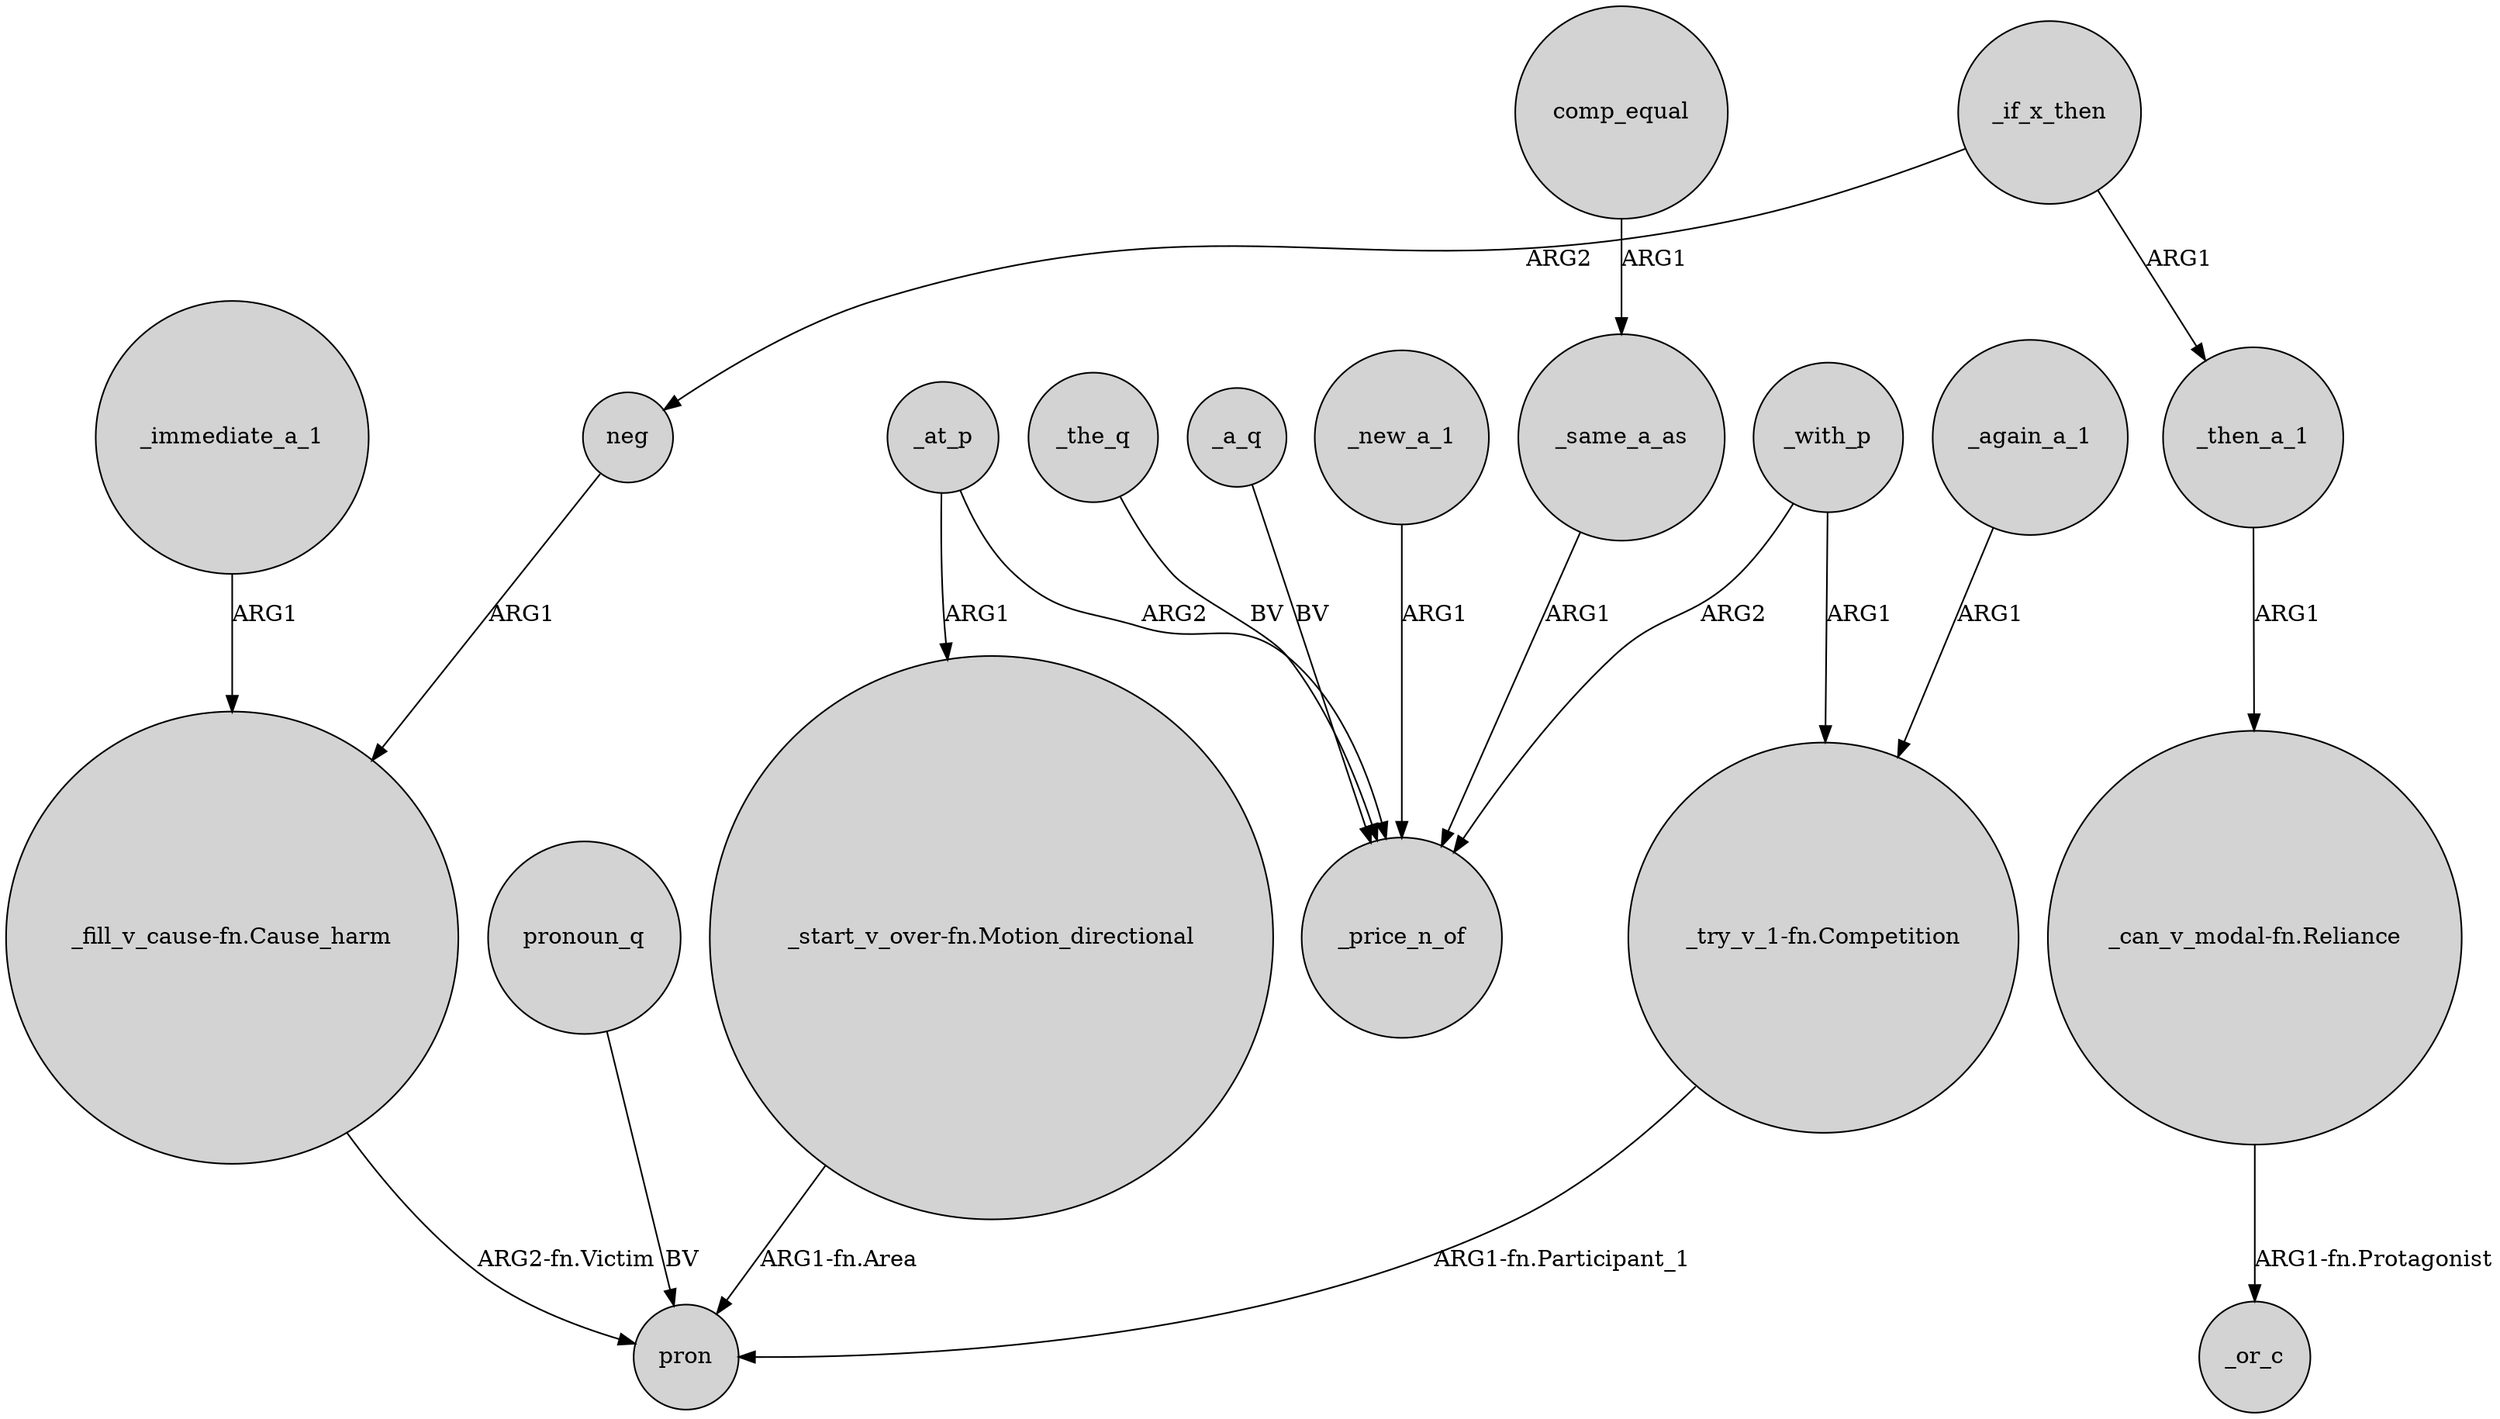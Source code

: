 digraph {
	node [shape=circle style=filled]
	_if_x_then -> neg [label=ARG2]
	_immediate_a_1 -> "_fill_v_cause-fn.Cause_harm" [label=ARG1]
	_new_a_1 -> _price_n_of [label=ARG1]
	_again_a_1 -> "_try_v_1-fn.Competition" [label=ARG1]
	"_try_v_1-fn.Competition" -> pron [label="ARG1-fn.Participant_1"]
	_with_p -> "_try_v_1-fn.Competition" [label=ARG1]
	_if_x_then -> _then_a_1 [label=ARG1]
	"_can_v_modal-fn.Reliance" -> _or_c [label="ARG1-fn.Protagonist"]
	neg -> "_fill_v_cause-fn.Cause_harm" [label=ARG1]
	_then_a_1 -> "_can_v_modal-fn.Reliance" [label=ARG1]
	pronoun_q -> pron [label=BV]
	_with_p -> _price_n_of [label=ARG2]
	_same_a_as -> _price_n_of [label=ARG1]
	_at_p -> "_start_v_over-fn.Motion_directional" [label=ARG1]
	"_fill_v_cause-fn.Cause_harm" -> pron [label="ARG2-fn.Victim"]
	_at_p -> _price_n_of [label=ARG2]
	_the_q -> _price_n_of [label=BV]
	"_start_v_over-fn.Motion_directional" -> pron [label="ARG1-fn.Area"]
	comp_equal -> _same_a_as [label=ARG1]
	_a_q -> _price_n_of [label=BV]
}
